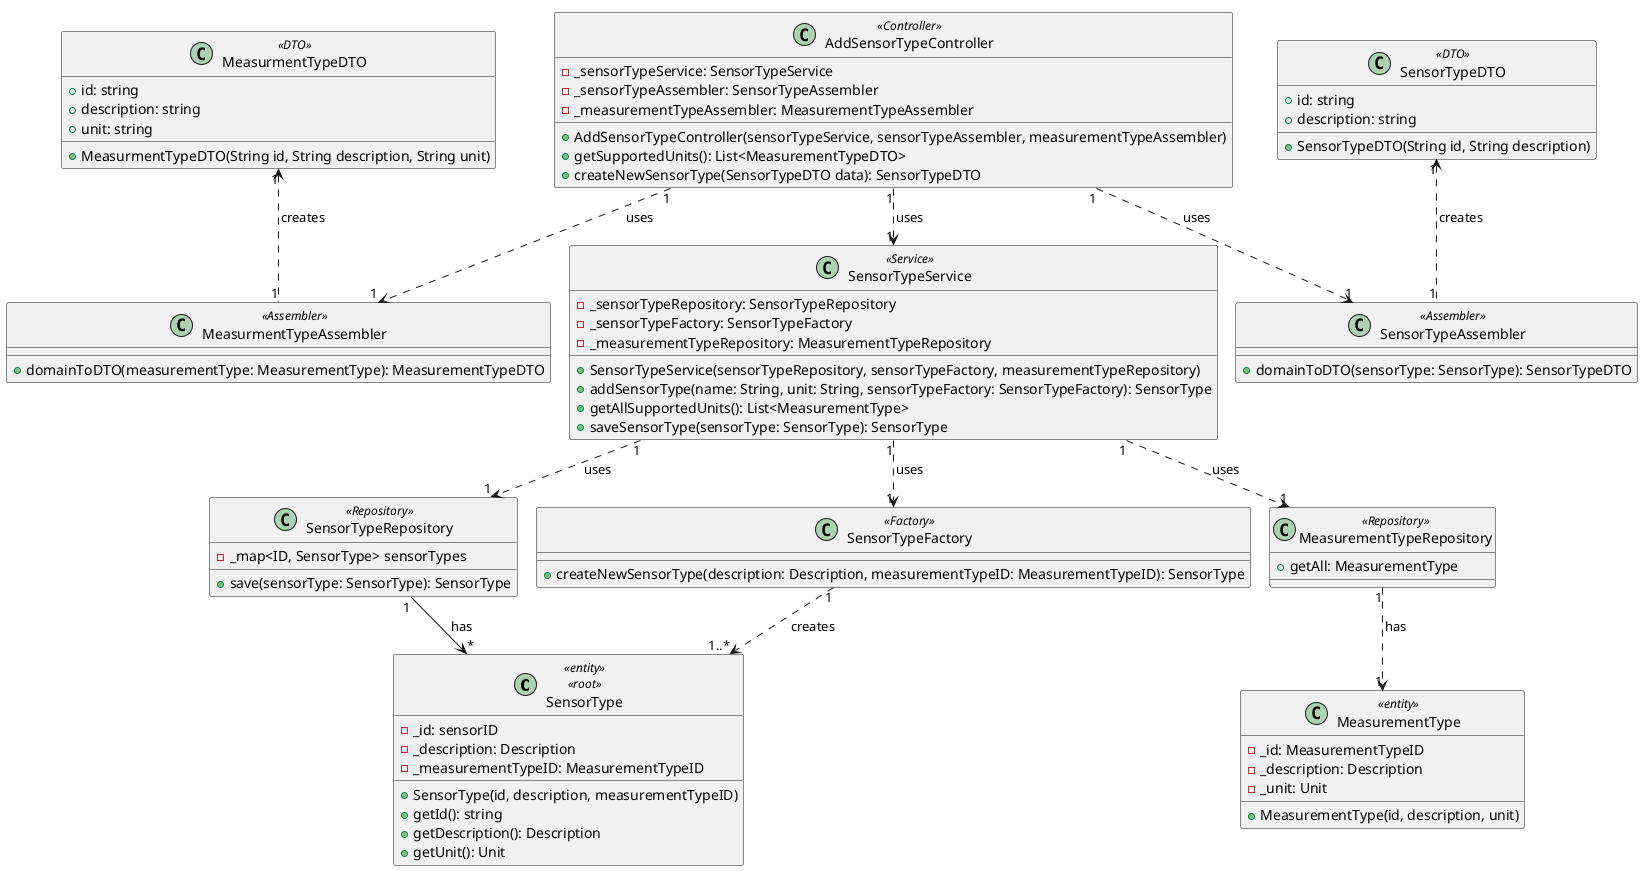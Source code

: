@startuml
!pragma layout smetana

class SensorType<<entity>> <<root>> {
  - _id: sensorID
  - _description: Description
  - _measurementTypeID: MeasurementTypeID
  + SensorType(id, description, measurementTypeID)
  + getId(): string
  + getDescription(): Description
  + getUnit(): Unit
  }

class SensorTypeFactory<<Factory>> {
  + createNewSensorType(description: Description, measurementTypeID: MeasurementTypeID): SensorType
  }

class SensorTypeRepository<<Repository>> {
  - _map<ID, SensorType> sensorTypes
  + save(sensorType: SensorType): SensorType
  }
class SensorTypeService<<Service>> {
    - _sensorTypeRepository: SensorTypeRepository
    - _sensorTypeFactory: SensorTypeFactory
    - _measurementTypeRepository: MeasurementTypeRepository
  + SensorTypeService(sensorTypeRepository, sensorTypeFactory, measurementTypeRepository)
  + addSensorType(name: String, unit: String, sensorTypeFactory: SensorTypeFactory): SensorType
  + getAllSupportedUnits(): List<MeasurementType>
  + saveSensorType(sensorType: SensorType): SensorType
  }
  class MeasurementTypeRepository<<Repository>> {

    + getAll: MeasurementType
    }
class MeasurementType<<entity>> {
  - _id: MeasurementTypeID
  - _description: Description
  - _unit: Unit
  + MeasurementType(id, description, unit)
  }
class AddSensorTypeController<<Controller>> {
  - _sensorTypeService: SensorTypeService
  - _sensorTypeAssembler: SensorTypeAssembler
  - _measurementTypeAssembler: MeasurementTypeAssembler
  + AddSensorTypeController(sensorTypeService, sensorTypeAssembler, measurementTypeAssembler)
  + getSupportedUnits(): List<MeasurementTypeDTO>
  + createNewSensorType(SensorTypeDTO data): SensorTypeDTO
  }
class SensorTypeDTO<<DTO>> {
+ id: string
+ description: string
+ SensorTypeDTO(String id, String description)
}
class SensorTypeAssembler<<Assembler>> {
  + domainToDTO(sensorType: SensorType): SensorTypeDTO
  }
class MeasurmentTypeAssembler<<Assembler>> {
  + domainToDTO(measurementType: MeasurementType): MeasurementTypeDTO
  }
class MeasurmentTypeDTO<<DTO>> {
  + id: string
  + description: string
  + unit: string
  + MeasurmentTypeDTO(String id, String description, String unit)
  }




SensorTypeRepository"1" -down-> "*"SensorType: has
SensorTypeService"1" .down.> "1"SensorTypeFactory: uses
SensorTypeService"1" .down.> "1"SensorTypeRepository: uses
SensorTypeService"1" .down.> "1"MeasurementTypeRepository: uses
MeasurementTypeRepository"1" .down.> "1"MeasurementType: has
SensorTypeFactory"1" .down.> "1..*"SensorType: creates
AddSensorTypeController"1" .down.> "1"SensorTypeService: uses
AddSensorTypeController"1" .down.> "1"SensorTypeAssembler: uses
SensorTypeAssembler"1" .up.> "1"SensorTypeDTO: creates
AddSensorTypeController"1" .down.> "1"MeasurmentTypeAssembler: uses
MeasurmentTypeAssembler"1" .up.> "1"MeasurmentTypeDTO: creates




@enduml